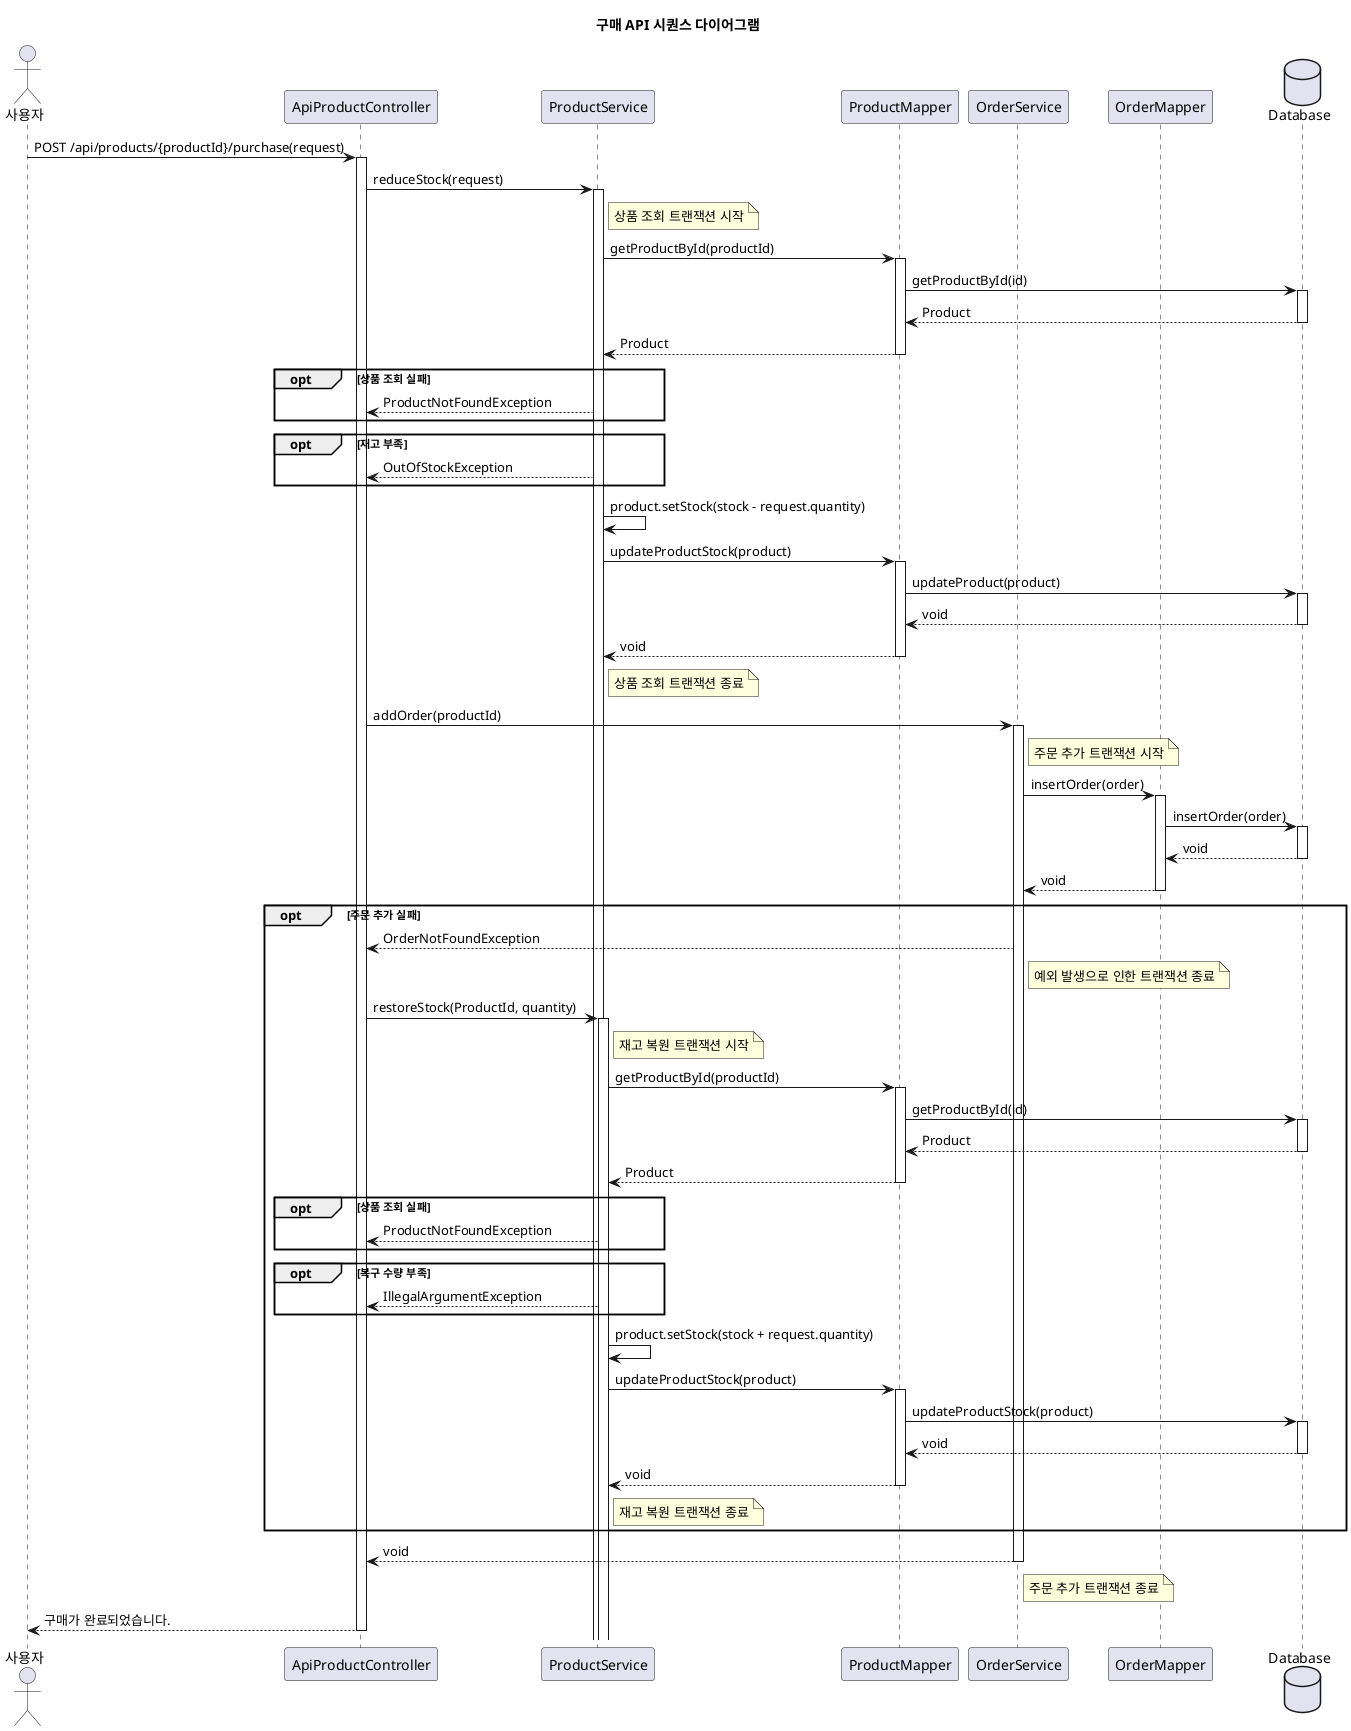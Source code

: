 @startuml
title 구매 API 시퀀스 다이어그램

actor 사용자 as User
participant "ApiProductController" as Controller
participant "ProductService" as ProductService
participant "ProductMapper" as ProductMapper
participant "OrderService" as OrderService
participant "OrderMapper" as OrderMapper
database "Database" as DB

User -> Controller : POST /api/products/{productId}/purchase(request)
activate Controller

Controller -> ProductService : reduceStock(request)
activate ProductService

note right of ProductService : 상품 조회 트랜잭션 시작
    ProductService -> ProductMapper : getProductById(productId)
    activate ProductMapper
        ProductMapper -> DB : getProductById(id)
        activate DB
        DB --> ProductMapper : Product
        deactivate DB
    ProductMapper --> ProductService : Product
    deactivate ProductMapper

    opt 상품 조회 실패
    ProductService --> Controller : ProductNotFoundException
    end
    opt 재고 부족
    ProductService --> Controller : OutOfStockException
    end

    ProductService -> ProductService : product.setStock(stock - request.quantity)
    ProductService -> ProductMapper : updateProductStock(product)
    activate ProductMapper
        ProductMapper -> DB : updateProduct(product)
        activate DB
        DB --> ProductMapper : void
        deactivate DB
    ProductMapper --> ProductService : void
    deactivate ProductMapper
note right of ProductService : 상품 조회 트랜잭션 종료

Controller -> OrderService : addOrder(productId)
activate OrderService

note right of OrderService : 주문 추가 트랜잭션 시작
    OrderService -> OrderMapper : insertOrder(order)
    activate OrderMapper

        OrderMapper -> DB : insertOrder(order)
        activate DB
        DB --> OrderMapper : void
        deactivate DB
    OrderMapper --> OrderService : void
    deactivate OrderMapper

    opt 주문 추가 실패
    OrderService --> Controller : OrderNotFoundException
    note right of OrderService : 예외 발생으로 인한 트랜잭션 종료
    Controller -> ProductService : restoreStock(ProductId, quantity)
    note right of ProductService : 재고 복원 트랜잭션 시작
    activate ProductService
        ProductService -> ProductMapper : getProductById(productId)
        activate ProductMapper
            ProductMapper -> DB : getProductById(id)
            activate DB
            DB --> ProductMapper : Product
            deactivate DB
        ProductMapper --> ProductService : Product
        deactivate ProductMapper
        opt 상품 조회 실패
        ProductService --> Controller : ProductNotFoundException
        end
        opt 복구 수량 부족
        ProductService --> Controller : IllegalArgumentException
        end
        ProductService -> ProductService : product.setStock(stock + request.quantity)
            ProductService -> ProductMapper : updateProductStock(product)
            activate ProductMapper
                ProductMapper -> DB : updateProductStock(product)
                activate DB
                DB --> ProductMapper : void
                deactivate DB
            ProductMapper --> ProductService : void
            deactivate ProductMapper
    note right of ProductService : 재고 복원 트랜잭션 종료
    end
OrderService --> Controller : void
deactivate OrderService
note right of OrderService : 주문 추가 트랜잭션 종료

Controller --> User : 구매가 완료되었습니다.
deactivate Controller

@enduml